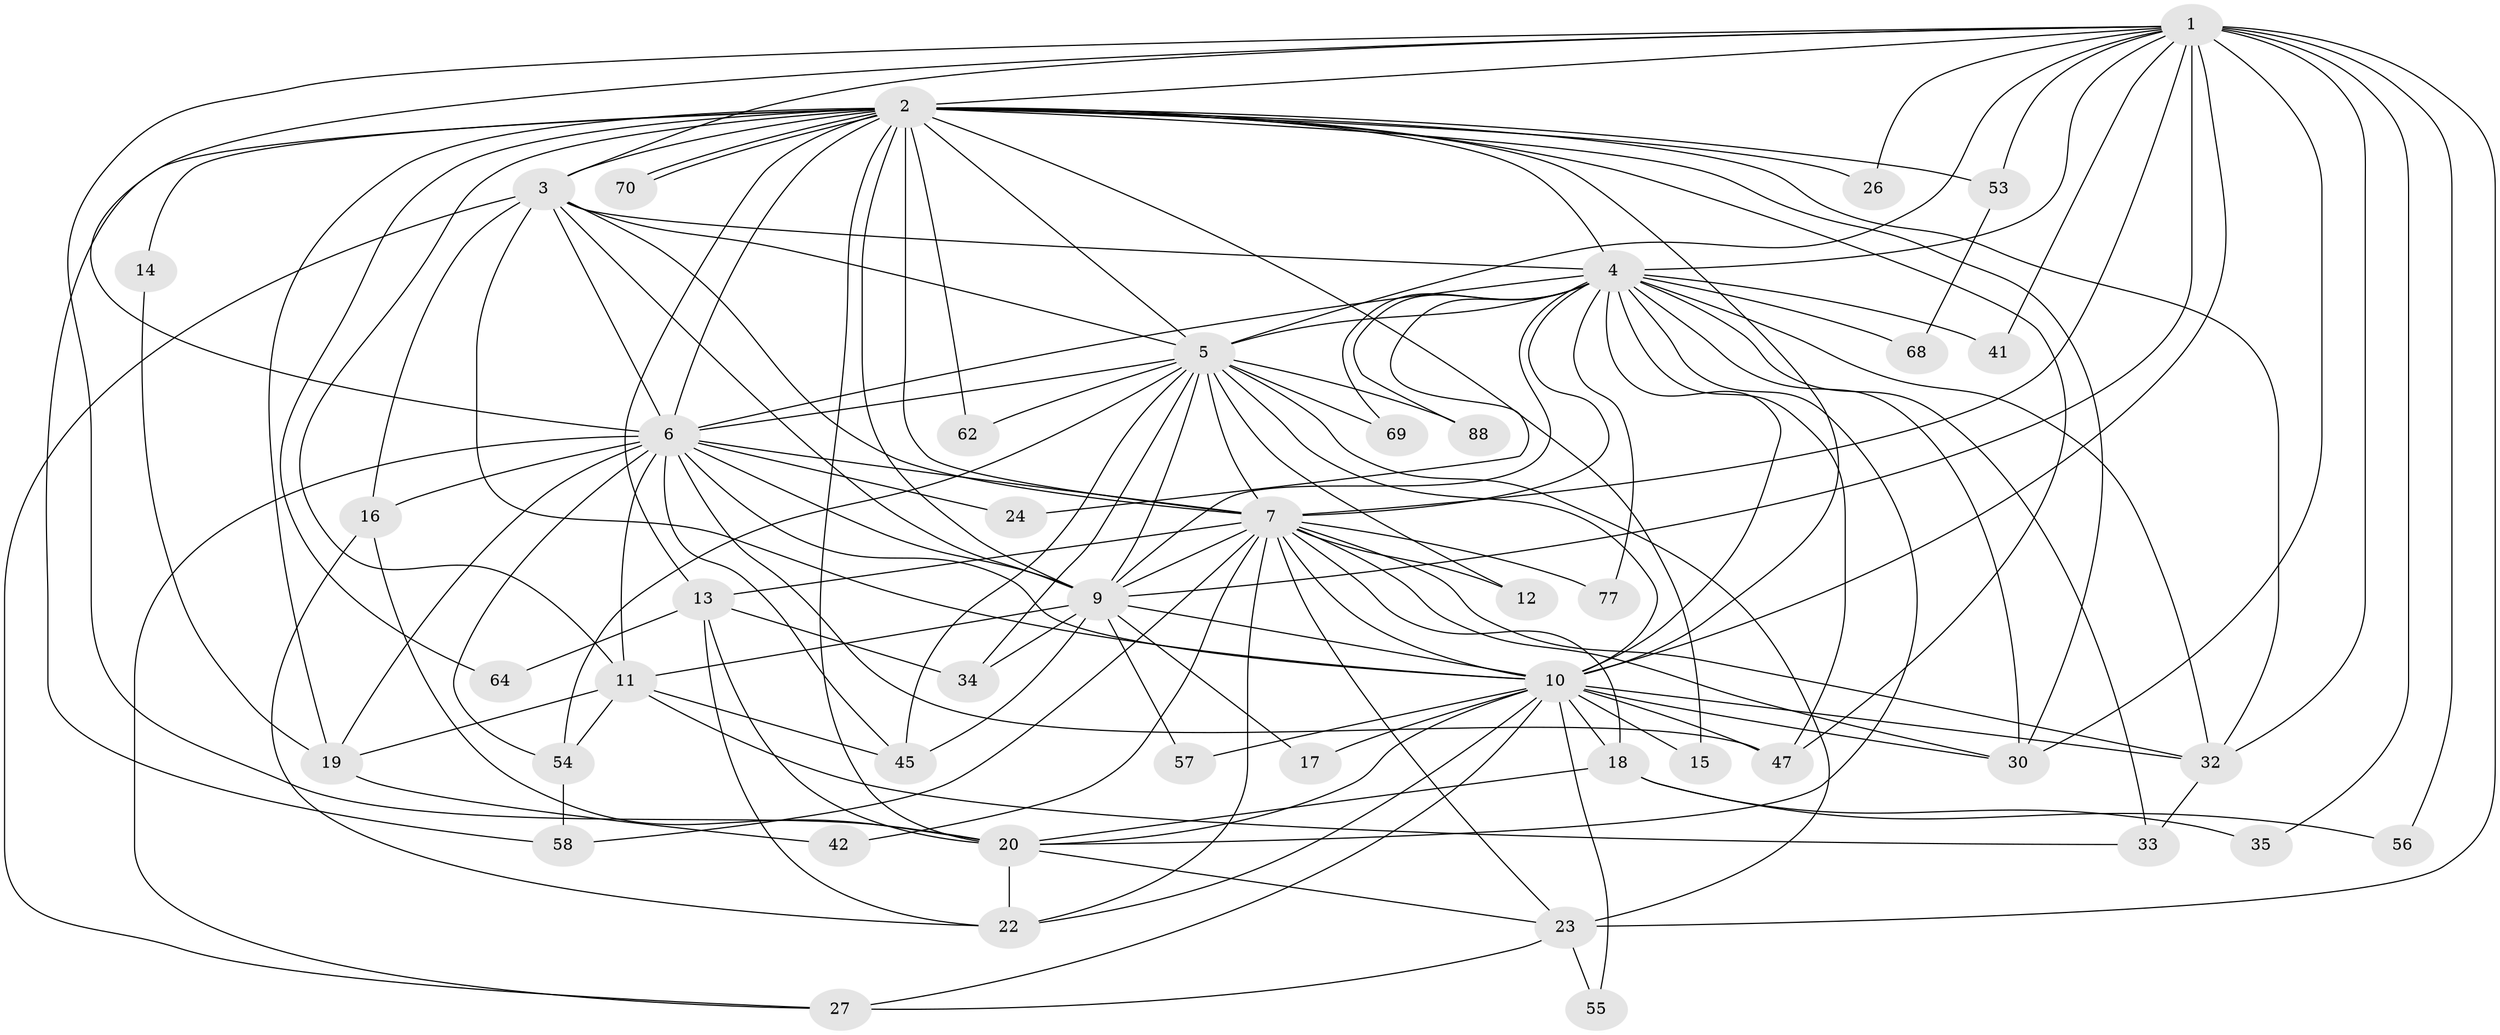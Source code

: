 // original degree distribution, {22: 0.010752688172043012, 17: 0.010752688172043012, 12: 0.010752688172043012, 21: 0.03225806451612903, 20: 0.010752688172043012, 18: 0.010752688172043012, 14: 0.010752688172043012, 24: 0.010752688172043012, 7: 0.03225806451612903, 2: 0.5053763440860215, 6: 0.010752688172043012, 3: 0.23655913978494625, 5: 0.053763440860215055, 4: 0.053763440860215055}
// Generated by graph-tools (version 1.1) at 2025/14/03/09/25 04:14:10]
// undirected, 46 vertices, 138 edges
graph export_dot {
graph [start="1"]
  node [color=gray90,style=filled];
  1 [super="+51"];
  2 [super="+8"];
  3 [super="+61"];
  4 [super="+28"];
  5 [super="+21"];
  6;
  7;
  9 [super="+86+59+72+25"];
  10 [super="+74+29"];
  11;
  12;
  13 [super="+39"];
  14 [super="+73"];
  15;
  16 [super="+40"];
  17;
  18 [super="+43"];
  19 [super="+36"];
  20 [super="+71+84+75+60"];
  22 [super="+44"];
  23 [super="+38+67"];
  24;
  26;
  27 [super="+52"];
  30 [super="+48"];
  32 [super="+91+37+66"];
  33 [super="+46"];
  34;
  35;
  41;
  42;
  45 [super="+93"];
  47 [super="+49"];
  53;
  54 [super="+63"];
  55;
  56;
  57;
  58;
  62 [super="+65"];
  64;
  68;
  69;
  70;
  77;
  88;
  1 -- 2 [weight=2];
  1 -- 3;
  1 -- 4;
  1 -- 5;
  1 -- 6;
  1 -- 7;
  1 -- 9 [weight=3];
  1 -- 10 [weight=2];
  1 -- 23 [weight=2];
  1 -- 26;
  1 -- 30;
  1 -- 35;
  1 -- 41;
  1 -- 53;
  1 -- 56;
  1 -- 20;
  1 -- 32 [weight=2];
  2 -- 3 [weight=2];
  2 -- 4 [weight=2];
  2 -- 5 [weight=2];
  2 -- 6 [weight=3];
  2 -- 7 [weight=2];
  2 -- 9 [weight=3];
  2 -- 10 [weight=2];
  2 -- 13;
  2 -- 15;
  2 -- 64;
  2 -- 70;
  2 -- 70;
  2 -- 11;
  2 -- 14;
  2 -- 19;
  2 -- 26;
  2 -- 47;
  2 -- 53;
  2 -- 58;
  2 -- 62 [weight=2];
  2 -- 32;
  2 -- 20;
  2 -- 30;
  3 -- 4;
  3 -- 5;
  3 -- 6;
  3 -- 7 [weight=2];
  3 -- 9;
  3 -- 10;
  3 -- 16;
  3 -- 27;
  4 -- 5 [weight=2];
  4 -- 6;
  4 -- 7;
  4 -- 9;
  4 -- 10;
  4 -- 24;
  4 -- 33;
  4 -- 41;
  4 -- 68;
  4 -- 69;
  4 -- 77;
  4 -- 88;
  4 -- 47;
  4 -- 32;
  4 -- 20;
  4 -- 30;
  5 -- 6;
  5 -- 7 [weight=2];
  5 -- 9;
  5 -- 10 [weight=2];
  5 -- 12;
  5 -- 34;
  5 -- 45;
  5 -- 54;
  5 -- 62;
  5 -- 69;
  5 -- 88;
  5 -- 23;
  6 -- 7;
  6 -- 9;
  6 -- 10;
  6 -- 11;
  6 -- 16;
  6 -- 24;
  6 -- 27;
  6 -- 47;
  6 -- 54;
  6 -- 19;
  6 -- 45;
  7 -- 9;
  7 -- 10;
  7 -- 12;
  7 -- 13;
  7 -- 18;
  7 -- 22;
  7 -- 23;
  7 -- 30;
  7 -- 32;
  7 -- 42;
  7 -- 58;
  7 -- 77;
  9 -- 10;
  9 -- 17;
  9 -- 45 [weight=2];
  9 -- 11;
  9 -- 34;
  9 -- 57;
  10 -- 15;
  10 -- 17;
  10 -- 18;
  10 -- 20;
  10 -- 27;
  10 -- 32 [weight=4];
  10 -- 55;
  10 -- 57;
  10 -- 22;
  10 -- 47;
  10 -- 30;
  11 -- 19;
  11 -- 45;
  11 -- 33;
  11 -- 54;
  13 -- 20;
  13 -- 22;
  13 -- 64;
  13 -- 34;
  14 -- 19;
  16 -- 22;
  16 -- 20;
  18 -- 35;
  18 -- 56;
  18 -- 20;
  19 -- 42;
  20 -- 23;
  20 -- 22;
  23 -- 55;
  23 -- 27;
  32 -- 33;
  53 -- 68;
  54 -- 58;
}
